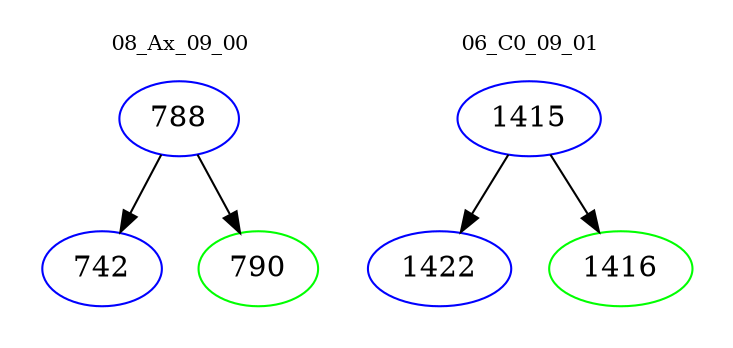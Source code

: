 digraph{
subgraph cluster_0 {
color = white
label = "08_Ax_09_00";
fontsize=10;
T0_788 [label="788", color="blue"]
T0_788 -> T0_742 [color="black"]
T0_742 [label="742", color="blue"]
T0_788 -> T0_790 [color="black"]
T0_790 [label="790", color="green"]
}
subgraph cluster_1 {
color = white
label = "06_C0_09_01";
fontsize=10;
T1_1415 [label="1415", color="blue"]
T1_1415 -> T1_1422 [color="black"]
T1_1422 [label="1422", color="blue"]
T1_1415 -> T1_1416 [color="black"]
T1_1416 [label="1416", color="green"]
}
}

